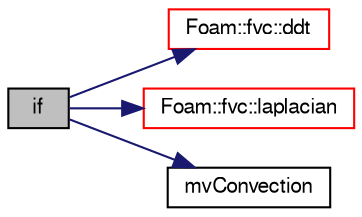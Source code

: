 digraph "if"
{
  bgcolor="transparent";
  edge [fontname="FreeSans",fontsize="10",labelfontname="FreeSans",labelfontsize="10"];
  node [fontname="FreeSans",fontsize="10",shape=record];
  rankdir="LR";
  Node3 [label="if",height=0.2,width=0.4,color="black", fillcolor="grey75", style="filled", fontcolor="black"];
  Node3 -> Node4 [color="midnightblue",fontsize="10",style="solid",fontname="FreeSans"];
  Node4 [label="Foam::fvc::ddt",height=0.2,width=0.4,color="red",URL="$a21134.html#a5dc871206ab86042756c8ccfdc5797ad"];
  Node3 -> Node306 [color="midnightblue",fontsize="10",style="solid",fontname="FreeSans"];
  Node306 [label="Foam::fvc::laplacian",height=0.2,width=0.4,color="red",URL="$a21134.html#ac75bff389d0405149b204b0d7ac214cd"];
  Node3 -> Node308 [color="midnightblue",fontsize="10",style="solid",fontname="FreeSans"];
  Node308 [label="mvConvection",height=0.2,width=0.4,color="black",URL="$a38375.html#a84fc7dca956e45f7b7be6156da843a2f"];
}
